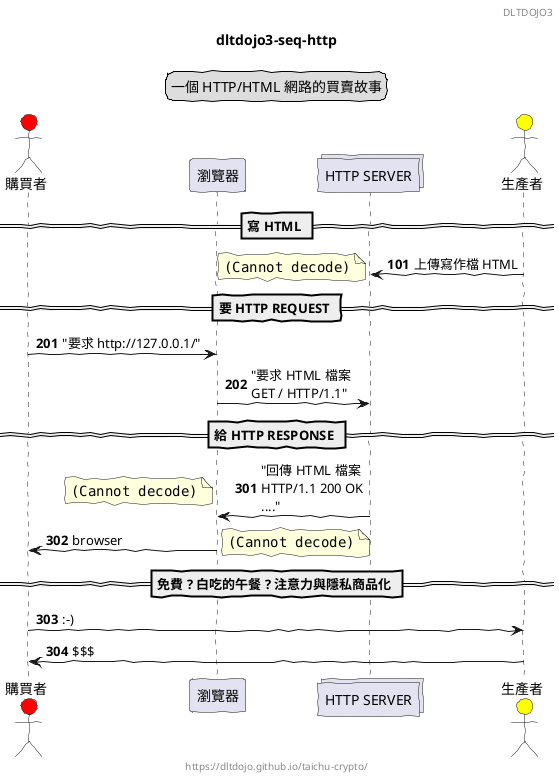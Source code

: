 @startuml
header DLTDOJO3
footer https://dltdojo.github.io/taichu-crypto/
title dltdojo3-seq-http
legend top
一個 HTTP/HTML 網路的買賣故事
endlegend
skinparam handwritten true
actor "購買者" as Alice #red
participant "瀏覽器"  as Browser
collections "HTTP SERVER" as HTTPD
actor "生產者" as Bob #yellow
== 寫 HTML ==
autonumber 101
Bob -> HTTPD : 上傳寫作檔 HTML
note left
<img:../images/apache-big5-html-src.png{scale=0.5}>
end note
== 要 HTTP REQUEST ==
autonumber 201
Alice -> Browser : "要求 http://127.0.0.1/"
Browser -> HTTPD : "要求 HTML 檔案\nGET / HTTP/1.1"
== 給 HTTP RESPONSE ==
autonumber 301
HTTPD -> Browser : "回傳 HTML 檔案\nHTTP/1.1 200 OK\n...."  
note left
<img:../images/apache-big5-html-src.png{scale=0.5}>
end note  
Browser -> Alice : browser  
note right
<img:../images/apache-big5.png{scale=0.5}>
end note
== 免費 ? 白吃的午餐 ? 注意力與隱私商品化 ==
Alice -> Bob : :-)  
Bob -> Alice : $$$  
@enduml